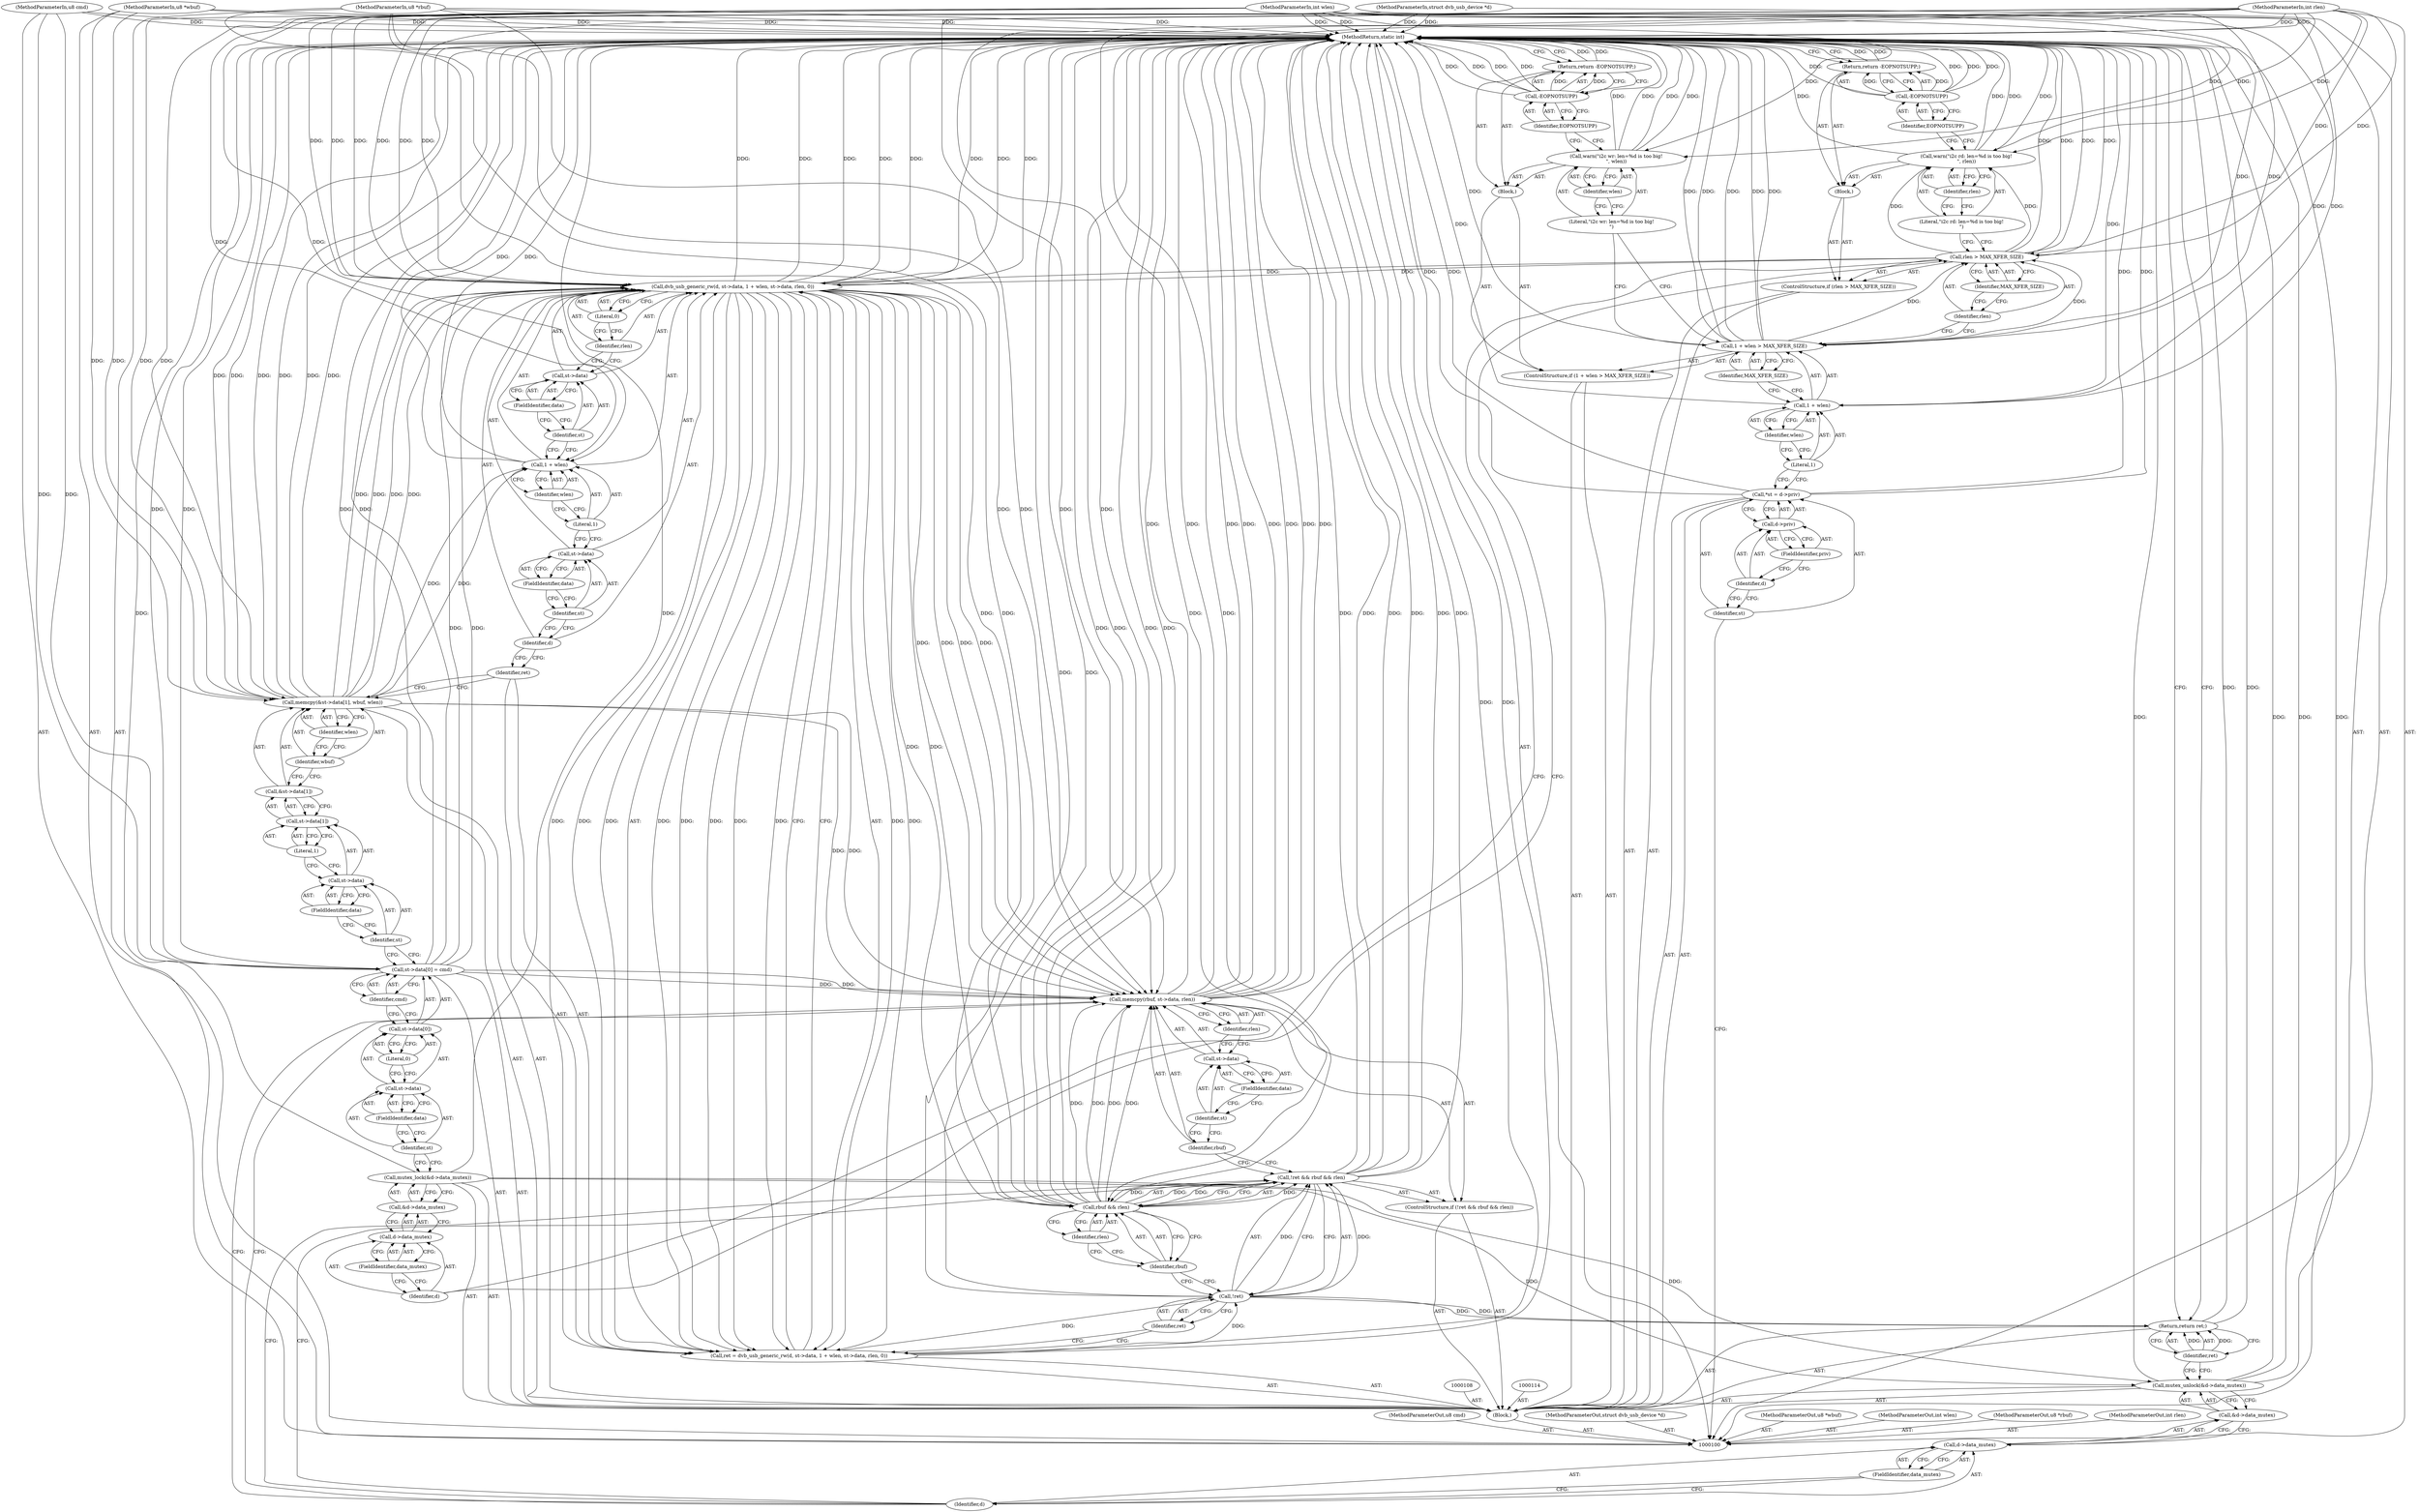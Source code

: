 digraph "0_linux_3f190e3aec212fc8c61e202c51400afa7384d4bc" {
"1000195" [label="(MethodReturn,static int)"];
"1000101" [label="(MethodParameterIn,struct dvb_usb_device *d)"];
"1000276" [label="(MethodParameterOut,struct dvb_usb_device *d)"];
"1000128" [label="(ControlStructure,if (rlen > MAX_XFER_SIZE))"];
"1000131" [label="(Identifier,MAX_XFER_SIZE)"];
"1000132" [label="(Block,)"];
"1000129" [label="(Call,rlen > MAX_XFER_SIZE)"];
"1000130" [label="(Identifier,rlen)"];
"1000133" [label="(Call,warn(\"i2c rd: len=%d is too big!\n\", rlen))"];
"1000135" [label="(Identifier,rlen)"];
"1000134" [label="(Literal,\"i2c rd: len=%d is too big!\n\")"];
"1000138" [label="(Identifier,EOPNOTSUPP)"];
"1000136" [label="(Return,return -EOPNOTSUPP;)"];
"1000137" [label="(Call,-EOPNOTSUPP)"];
"1000140" [label="(Call,&d->data_mutex)"];
"1000141" [label="(Call,d->data_mutex)"];
"1000142" [label="(Identifier,d)"];
"1000143" [label="(FieldIdentifier,data_mutex)"];
"1000139" [label="(Call,mutex_lock(&d->data_mutex))"];
"1000149" [label="(Literal,0)"];
"1000150" [label="(Identifier,cmd)"];
"1000144" [label="(Call,st->data[0] = cmd)"];
"1000145" [label="(Call,st->data[0])"];
"1000146" [label="(Call,st->data)"];
"1000147" [label="(Identifier,st)"];
"1000148" [label="(FieldIdentifier,data)"];
"1000153" [label="(Call,st->data[1])"];
"1000154" [label="(Call,st->data)"];
"1000155" [label="(Identifier,st)"];
"1000156" [label="(FieldIdentifier,data)"];
"1000157" [label="(Literal,1)"];
"1000151" [label="(Call,memcpy(&st->data[1], wbuf, wlen))"];
"1000158" [label="(Identifier,wbuf)"];
"1000159" [label="(Identifier,wlen)"];
"1000152" [label="(Call,&st->data[1])"];
"1000103" [label="(MethodParameterIn,u8 *wbuf)"];
"1000278" [label="(MethodParameterOut,u8 *wbuf)"];
"1000104" [label="(MethodParameterIn,int wlen)"];
"1000279" [label="(MethodParameterOut,int wlen)"];
"1000105" [label="(MethodParameterIn,u8 *rbuf)"];
"1000280" [label="(MethodParameterOut,u8 *rbuf)"];
"1000106" [label="(MethodParameterIn,int rlen)"];
"1000281" [label="(MethodParameterOut,int rlen)"];
"1000102" [label="(MethodParameterIn,u8 cmd)"];
"1000277" [label="(MethodParameterOut,u8 cmd)"];
"1000160" [label="(Call,ret = dvb_usb_generic_rw(d, st->data, 1 + wlen, st->data, rlen, 0))"];
"1000161" [label="(Identifier,ret)"];
"1000163" [label="(Identifier,d)"];
"1000164" [label="(Call,st->data)"];
"1000165" [label="(Identifier,st)"];
"1000166" [label="(FieldIdentifier,data)"];
"1000167" [label="(Call,1 + wlen)"];
"1000168" [label="(Literal,1)"];
"1000169" [label="(Identifier,wlen)"];
"1000170" [label="(Call,st->data)"];
"1000171" [label="(Identifier,st)"];
"1000172" [label="(FieldIdentifier,data)"];
"1000173" [label="(Identifier,rlen)"];
"1000174" [label="(Literal,0)"];
"1000162" [label="(Call,dvb_usb_generic_rw(d, st->data, 1 + wlen, st->data, rlen, 0))"];
"1000175" [label="(ControlStructure,if (!ret && rbuf && rlen))"];
"1000179" [label="(Call,rbuf && rlen)"];
"1000180" [label="(Identifier,rbuf)"];
"1000181" [label="(Identifier,rlen)"];
"1000176" [label="(Call,!ret && rbuf && rlen)"];
"1000177" [label="(Call,!ret)"];
"1000178" [label="(Identifier,ret)"];
"1000184" [label="(Call,st->data)"];
"1000185" [label="(Identifier,st)"];
"1000186" [label="(FieldIdentifier,data)"];
"1000182" [label="(Call,memcpy(rbuf, st->data, rlen))"];
"1000187" [label="(Identifier,rlen)"];
"1000183" [label="(Identifier,rbuf)"];
"1000189" [label="(Call,&d->data_mutex)"];
"1000190" [label="(Call,d->data_mutex)"];
"1000191" [label="(Identifier,d)"];
"1000192" [label="(FieldIdentifier,data_mutex)"];
"1000188" [label="(Call,mutex_unlock(&d->data_mutex))"];
"1000193" [label="(Return,return ret;)"];
"1000194" [label="(Identifier,ret)"];
"1000107" [label="(Block,)"];
"1000109" [label="(Call,*st = d->priv)"];
"1000110" [label="(Identifier,st)"];
"1000111" [label="(Call,d->priv)"];
"1000112" [label="(Identifier,d)"];
"1000113" [label="(FieldIdentifier,priv)"];
"1000119" [label="(Identifier,wlen)"];
"1000120" [label="(Identifier,MAX_XFER_SIZE)"];
"1000115" [label="(ControlStructure,if (1 + wlen > MAX_XFER_SIZE))"];
"1000121" [label="(Block,)"];
"1000116" [label="(Call,1 + wlen > MAX_XFER_SIZE)"];
"1000117" [label="(Call,1 + wlen)"];
"1000118" [label="(Literal,1)"];
"1000122" [label="(Call,warn(\"i2c wr: len=%d is too big!\n\", wlen))"];
"1000124" [label="(Identifier,wlen)"];
"1000123" [label="(Literal,\"i2c wr: len=%d is too big!\n\")"];
"1000126" [label="(Call,-EOPNOTSUPP)"];
"1000127" [label="(Identifier,EOPNOTSUPP)"];
"1000125" [label="(Return,return -EOPNOTSUPP;)"];
"1000195" -> "1000100"  [label="AST: "];
"1000195" -> "1000125"  [label="CFG: "];
"1000195" -> "1000136"  [label="CFG: "];
"1000195" -> "1000193"  [label="CFG: "];
"1000136" -> "1000195"  [label="DDG: "];
"1000125" -> "1000195"  [label="DDG: "];
"1000182" -> "1000195"  [label="DDG: "];
"1000182" -> "1000195"  [label="DDG: "];
"1000182" -> "1000195"  [label="DDG: "];
"1000182" -> "1000195"  [label="DDG: "];
"1000151" -> "1000195"  [label="DDG: "];
"1000151" -> "1000195"  [label="DDG: "];
"1000151" -> "1000195"  [label="DDG: "];
"1000167" -> "1000195"  [label="DDG: "];
"1000105" -> "1000195"  [label="DDG: "];
"1000139" -> "1000195"  [label="DDG: "];
"1000179" -> "1000195"  [label="DDG: "];
"1000179" -> "1000195"  [label="DDG: "];
"1000176" -> "1000195"  [label="DDG: "];
"1000176" -> "1000195"  [label="DDG: "];
"1000176" -> "1000195"  [label="DDG: "];
"1000126" -> "1000195"  [label="DDG: "];
"1000126" -> "1000195"  [label="DDG: "];
"1000137" -> "1000195"  [label="DDG: "];
"1000137" -> "1000195"  [label="DDG: "];
"1000117" -> "1000195"  [label="DDG: "];
"1000116" -> "1000195"  [label="DDG: "];
"1000116" -> "1000195"  [label="DDG: "];
"1000116" -> "1000195"  [label="DDG: "];
"1000188" -> "1000195"  [label="DDG: "];
"1000188" -> "1000195"  [label="DDG: "];
"1000177" -> "1000195"  [label="DDG: "];
"1000162" -> "1000195"  [label="DDG: "];
"1000162" -> "1000195"  [label="DDG: "];
"1000162" -> "1000195"  [label="DDG: "];
"1000162" -> "1000195"  [label="DDG: "];
"1000104" -> "1000195"  [label="DDG: "];
"1000129" -> "1000195"  [label="DDG: "];
"1000129" -> "1000195"  [label="DDG: "];
"1000103" -> "1000195"  [label="DDG: "];
"1000133" -> "1000195"  [label="DDG: "];
"1000133" -> "1000195"  [label="DDG: "];
"1000102" -> "1000195"  [label="DDG: "];
"1000101" -> "1000195"  [label="DDG: "];
"1000109" -> "1000195"  [label="DDG: "];
"1000109" -> "1000195"  [label="DDG: "];
"1000122" -> "1000195"  [label="DDG: "];
"1000122" -> "1000195"  [label="DDG: "];
"1000144" -> "1000195"  [label="DDG: "];
"1000144" -> "1000195"  [label="DDG: "];
"1000160" -> "1000195"  [label="DDG: "];
"1000106" -> "1000195"  [label="DDG: "];
"1000193" -> "1000195"  [label="DDG: "];
"1000101" -> "1000100"  [label="AST: "];
"1000101" -> "1000195"  [label="DDG: "];
"1000101" -> "1000162"  [label="DDG: "];
"1000276" -> "1000100"  [label="AST: "];
"1000128" -> "1000107"  [label="AST: "];
"1000129" -> "1000128"  [label="AST: "];
"1000132" -> "1000128"  [label="AST: "];
"1000131" -> "1000129"  [label="AST: "];
"1000131" -> "1000130"  [label="CFG: "];
"1000129" -> "1000131"  [label="CFG: "];
"1000132" -> "1000128"  [label="AST: "];
"1000133" -> "1000132"  [label="AST: "];
"1000136" -> "1000132"  [label="AST: "];
"1000129" -> "1000128"  [label="AST: "];
"1000129" -> "1000131"  [label="CFG: "];
"1000130" -> "1000129"  [label="AST: "];
"1000131" -> "1000129"  [label="AST: "];
"1000134" -> "1000129"  [label="CFG: "];
"1000142" -> "1000129"  [label="CFG: "];
"1000129" -> "1000195"  [label="DDG: "];
"1000129" -> "1000195"  [label="DDG: "];
"1000106" -> "1000129"  [label="DDG: "];
"1000116" -> "1000129"  [label="DDG: "];
"1000129" -> "1000133"  [label="DDG: "];
"1000129" -> "1000162"  [label="DDG: "];
"1000130" -> "1000129"  [label="AST: "];
"1000130" -> "1000116"  [label="CFG: "];
"1000131" -> "1000130"  [label="CFG: "];
"1000133" -> "1000132"  [label="AST: "];
"1000133" -> "1000135"  [label="CFG: "];
"1000134" -> "1000133"  [label="AST: "];
"1000135" -> "1000133"  [label="AST: "];
"1000138" -> "1000133"  [label="CFG: "];
"1000133" -> "1000195"  [label="DDG: "];
"1000133" -> "1000195"  [label="DDG: "];
"1000129" -> "1000133"  [label="DDG: "];
"1000106" -> "1000133"  [label="DDG: "];
"1000135" -> "1000133"  [label="AST: "];
"1000135" -> "1000134"  [label="CFG: "];
"1000133" -> "1000135"  [label="CFG: "];
"1000134" -> "1000133"  [label="AST: "];
"1000134" -> "1000129"  [label="CFG: "];
"1000135" -> "1000134"  [label="CFG: "];
"1000138" -> "1000137"  [label="AST: "];
"1000138" -> "1000133"  [label="CFG: "];
"1000137" -> "1000138"  [label="CFG: "];
"1000136" -> "1000132"  [label="AST: "];
"1000136" -> "1000137"  [label="CFG: "];
"1000137" -> "1000136"  [label="AST: "];
"1000195" -> "1000136"  [label="CFG: "];
"1000136" -> "1000195"  [label="DDG: "];
"1000137" -> "1000136"  [label="DDG: "];
"1000137" -> "1000136"  [label="AST: "];
"1000137" -> "1000138"  [label="CFG: "];
"1000138" -> "1000137"  [label="AST: "];
"1000136" -> "1000137"  [label="CFG: "];
"1000137" -> "1000195"  [label="DDG: "];
"1000137" -> "1000195"  [label="DDG: "];
"1000137" -> "1000136"  [label="DDG: "];
"1000140" -> "1000139"  [label="AST: "];
"1000140" -> "1000141"  [label="CFG: "];
"1000141" -> "1000140"  [label="AST: "];
"1000139" -> "1000140"  [label="CFG: "];
"1000141" -> "1000140"  [label="AST: "];
"1000141" -> "1000143"  [label="CFG: "];
"1000142" -> "1000141"  [label="AST: "];
"1000143" -> "1000141"  [label="AST: "];
"1000140" -> "1000141"  [label="CFG: "];
"1000142" -> "1000141"  [label="AST: "];
"1000142" -> "1000129"  [label="CFG: "];
"1000143" -> "1000142"  [label="CFG: "];
"1000143" -> "1000141"  [label="AST: "];
"1000143" -> "1000142"  [label="CFG: "];
"1000141" -> "1000143"  [label="CFG: "];
"1000139" -> "1000107"  [label="AST: "];
"1000139" -> "1000140"  [label="CFG: "];
"1000140" -> "1000139"  [label="AST: "];
"1000147" -> "1000139"  [label="CFG: "];
"1000139" -> "1000195"  [label="DDG: "];
"1000139" -> "1000188"  [label="DDG: "];
"1000149" -> "1000145"  [label="AST: "];
"1000149" -> "1000146"  [label="CFG: "];
"1000145" -> "1000149"  [label="CFG: "];
"1000150" -> "1000144"  [label="AST: "];
"1000150" -> "1000145"  [label="CFG: "];
"1000144" -> "1000150"  [label="CFG: "];
"1000144" -> "1000107"  [label="AST: "];
"1000144" -> "1000150"  [label="CFG: "];
"1000145" -> "1000144"  [label="AST: "];
"1000150" -> "1000144"  [label="AST: "];
"1000155" -> "1000144"  [label="CFG: "];
"1000144" -> "1000195"  [label="DDG: "];
"1000144" -> "1000195"  [label="DDG: "];
"1000102" -> "1000144"  [label="DDG: "];
"1000144" -> "1000162"  [label="DDG: "];
"1000144" -> "1000182"  [label="DDG: "];
"1000145" -> "1000144"  [label="AST: "];
"1000145" -> "1000149"  [label="CFG: "];
"1000146" -> "1000145"  [label="AST: "];
"1000149" -> "1000145"  [label="AST: "];
"1000150" -> "1000145"  [label="CFG: "];
"1000146" -> "1000145"  [label="AST: "];
"1000146" -> "1000148"  [label="CFG: "];
"1000147" -> "1000146"  [label="AST: "];
"1000148" -> "1000146"  [label="AST: "];
"1000149" -> "1000146"  [label="CFG: "];
"1000147" -> "1000146"  [label="AST: "];
"1000147" -> "1000139"  [label="CFG: "];
"1000148" -> "1000147"  [label="CFG: "];
"1000148" -> "1000146"  [label="AST: "];
"1000148" -> "1000147"  [label="CFG: "];
"1000146" -> "1000148"  [label="CFG: "];
"1000153" -> "1000152"  [label="AST: "];
"1000153" -> "1000157"  [label="CFG: "];
"1000154" -> "1000153"  [label="AST: "];
"1000157" -> "1000153"  [label="AST: "];
"1000152" -> "1000153"  [label="CFG: "];
"1000154" -> "1000153"  [label="AST: "];
"1000154" -> "1000156"  [label="CFG: "];
"1000155" -> "1000154"  [label="AST: "];
"1000156" -> "1000154"  [label="AST: "];
"1000157" -> "1000154"  [label="CFG: "];
"1000155" -> "1000154"  [label="AST: "];
"1000155" -> "1000144"  [label="CFG: "];
"1000156" -> "1000155"  [label="CFG: "];
"1000156" -> "1000154"  [label="AST: "];
"1000156" -> "1000155"  [label="CFG: "];
"1000154" -> "1000156"  [label="CFG: "];
"1000157" -> "1000153"  [label="AST: "];
"1000157" -> "1000154"  [label="CFG: "];
"1000153" -> "1000157"  [label="CFG: "];
"1000151" -> "1000107"  [label="AST: "];
"1000151" -> "1000159"  [label="CFG: "];
"1000152" -> "1000151"  [label="AST: "];
"1000158" -> "1000151"  [label="AST: "];
"1000159" -> "1000151"  [label="AST: "];
"1000161" -> "1000151"  [label="CFG: "];
"1000151" -> "1000195"  [label="DDG: "];
"1000151" -> "1000195"  [label="DDG: "];
"1000151" -> "1000195"  [label="DDG: "];
"1000103" -> "1000151"  [label="DDG: "];
"1000104" -> "1000151"  [label="DDG: "];
"1000151" -> "1000162"  [label="DDG: "];
"1000151" -> "1000162"  [label="DDG: "];
"1000151" -> "1000167"  [label="DDG: "];
"1000151" -> "1000182"  [label="DDG: "];
"1000158" -> "1000151"  [label="AST: "];
"1000158" -> "1000152"  [label="CFG: "];
"1000159" -> "1000158"  [label="CFG: "];
"1000159" -> "1000151"  [label="AST: "];
"1000159" -> "1000158"  [label="CFG: "];
"1000151" -> "1000159"  [label="CFG: "];
"1000152" -> "1000151"  [label="AST: "];
"1000152" -> "1000153"  [label="CFG: "];
"1000153" -> "1000152"  [label="AST: "];
"1000158" -> "1000152"  [label="CFG: "];
"1000103" -> "1000100"  [label="AST: "];
"1000103" -> "1000195"  [label="DDG: "];
"1000103" -> "1000151"  [label="DDG: "];
"1000278" -> "1000100"  [label="AST: "];
"1000104" -> "1000100"  [label="AST: "];
"1000104" -> "1000195"  [label="DDG: "];
"1000104" -> "1000116"  [label="DDG: "];
"1000104" -> "1000117"  [label="DDG: "];
"1000104" -> "1000122"  [label="DDG: "];
"1000104" -> "1000151"  [label="DDG: "];
"1000104" -> "1000162"  [label="DDG: "];
"1000104" -> "1000167"  [label="DDG: "];
"1000279" -> "1000100"  [label="AST: "];
"1000105" -> "1000100"  [label="AST: "];
"1000105" -> "1000195"  [label="DDG: "];
"1000105" -> "1000179"  [label="DDG: "];
"1000105" -> "1000182"  [label="DDG: "];
"1000280" -> "1000100"  [label="AST: "];
"1000106" -> "1000100"  [label="AST: "];
"1000106" -> "1000195"  [label="DDG: "];
"1000106" -> "1000129"  [label="DDG: "];
"1000106" -> "1000133"  [label="DDG: "];
"1000106" -> "1000162"  [label="DDG: "];
"1000106" -> "1000179"  [label="DDG: "];
"1000106" -> "1000182"  [label="DDG: "];
"1000281" -> "1000100"  [label="AST: "];
"1000102" -> "1000100"  [label="AST: "];
"1000102" -> "1000195"  [label="DDG: "];
"1000102" -> "1000144"  [label="DDG: "];
"1000277" -> "1000100"  [label="AST: "];
"1000160" -> "1000107"  [label="AST: "];
"1000160" -> "1000162"  [label="CFG: "];
"1000161" -> "1000160"  [label="AST: "];
"1000162" -> "1000160"  [label="AST: "];
"1000178" -> "1000160"  [label="CFG: "];
"1000160" -> "1000195"  [label="DDG: "];
"1000162" -> "1000160"  [label="DDG: "];
"1000162" -> "1000160"  [label="DDG: "];
"1000162" -> "1000160"  [label="DDG: "];
"1000162" -> "1000160"  [label="DDG: "];
"1000162" -> "1000160"  [label="DDG: "];
"1000160" -> "1000177"  [label="DDG: "];
"1000161" -> "1000160"  [label="AST: "];
"1000161" -> "1000151"  [label="CFG: "];
"1000163" -> "1000161"  [label="CFG: "];
"1000163" -> "1000162"  [label="AST: "];
"1000163" -> "1000161"  [label="CFG: "];
"1000165" -> "1000163"  [label="CFG: "];
"1000164" -> "1000162"  [label="AST: "];
"1000164" -> "1000166"  [label="CFG: "];
"1000165" -> "1000164"  [label="AST: "];
"1000166" -> "1000164"  [label="AST: "];
"1000168" -> "1000164"  [label="CFG: "];
"1000165" -> "1000164"  [label="AST: "];
"1000165" -> "1000163"  [label="CFG: "];
"1000166" -> "1000165"  [label="CFG: "];
"1000166" -> "1000164"  [label="AST: "];
"1000166" -> "1000165"  [label="CFG: "];
"1000164" -> "1000166"  [label="CFG: "];
"1000167" -> "1000162"  [label="AST: "];
"1000167" -> "1000169"  [label="CFG: "];
"1000168" -> "1000167"  [label="AST: "];
"1000169" -> "1000167"  [label="AST: "];
"1000171" -> "1000167"  [label="CFG: "];
"1000167" -> "1000195"  [label="DDG: "];
"1000151" -> "1000167"  [label="DDG: "];
"1000104" -> "1000167"  [label="DDG: "];
"1000168" -> "1000167"  [label="AST: "];
"1000168" -> "1000164"  [label="CFG: "];
"1000169" -> "1000168"  [label="CFG: "];
"1000169" -> "1000167"  [label="AST: "];
"1000169" -> "1000168"  [label="CFG: "];
"1000167" -> "1000169"  [label="CFG: "];
"1000170" -> "1000162"  [label="AST: "];
"1000170" -> "1000172"  [label="CFG: "];
"1000171" -> "1000170"  [label="AST: "];
"1000172" -> "1000170"  [label="AST: "];
"1000173" -> "1000170"  [label="CFG: "];
"1000171" -> "1000170"  [label="AST: "];
"1000171" -> "1000167"  [label="CFG: "];
"1000172" -> "1000171"  [label="CFG: "];
"1000172" -> "1000170"  [label="AST: "];
"1000172" -> "1000171"  [label="CFG: "];
"1000170" -> "1000172"  [label="CFG: "];
"1000173" -> "1000162"  [label="AST: "];
"1000173" -> "1000170"  [label="CFG: "];
"1000174" -> "1000173"  [label="CFG: "];
"1000174" -> "1000162"  [label="AST: "];
"1000174" -> "1000173"  [label="CFG: "];
"1000162" -> "1000174"  [label="CFG: "];
"1000162" -> "1000160"  [label="AST: "];
"1000162" -> "1000174"  [label="CFG: "];
"1000163" -> "1000162"  [label="AST: "];
"1000164" -> "1000162"  [label="AST: "];
"1000167" -> "1000162"  [label="AST: "];
"1000170" -> "1000162"  [label="AST: "];
"1000173" -> "1000162"  [label="AST: "];
"1000174" -> "1000162"  [label="AST: "];
"1000160" -> "1000162"  [label="CFG: "];
"1000162" -> "1000195"  [label="DDG: "];
"1000162" -> "1000195"  [label="DDG: "];
"1000162" -> "1000195"  [label="DDG: "];
"1000162" -> "1000195"  [label="DDG: "];
"1000162" -> "1000160"  [label="DDG: "];
"1000162" -> "1000160"  [label="DDG: "];
"1000162" -> "1000160"  [label="DDG: "];
"1000162" -> "1000160"  [label="DDG: "];
"1000162" -> "1000160"  [label="DDG: "];
"1000101" -> "1000162"  [label="DDG: "];
"1000151" -> "1000162"  [label="DDG: "];
"1000151" -> "1000162"  [label="DDG: "];
"1000144" -> "1000162"  [label="DDG: "];
"1000104" -> "1000162"  [label="DDG: "];
"1000129" -> "1000162"  [label="DDG: "];
"1000106" -> "1000162"  [label="DDG: "];
"1000162" -> "1000179"  [label="DDG: "];
"1000162" -> "1000182"  [label="DDG: "];
"1000162" -> "1000182"  [label="DDG: "];
"1000175" -> "1000107"  [label="AST: "];
"1000176" -> "1000175"  [label="AST: "];
"1000182" -> "1000175"  [label="AST: "];
"1000179" -> "1000176"  [label="AST: "];
"1000179" -> "1000180"  [label="CFG: "];
"1000179" -> "1000181"  [label="CFG: "];
"1000180" -> "1000179"  [label="AST: "];
"1000181" -> "1000179"  [label="AST: "];
"1000176" -> "1000179"  [label="CFG: "];
"1000179" -> "1000195"  [label="DDG: "];
"1000179" -> "1000195"  [label="DDG: "];
"1000179" -> "1000176"  [label="DDG: "];
"1000179" -> "1000176"  [label="DDG: "];
"1000105" -> "1000179"  [label="DDG: "];
"1000162" -> "1000179"  [label="DDG: "];
"1000106" -> "1000179"  [label="DDG: "];
"1000179" -> "1000182"  [label="DDG: "];
"1000179" -> "1000182"  [label="DDG: "];
"1000180" -> "1000179"  [label="AST: "];
"1000180" -> "1000177"  [label="CFG: "];
"1000181" -> "1000180"  [label="CFG: "];
"1000179" -> "1000180"  [label="CFG: "];
"1000181" -> "1000179"  [label="AST: "];
"1000181" -> "1000180"  [label="CFG: "];
"1000179" -> "1000181"  [label="CFG: "];
"1000176" -> "1000175"  [label="AST: "];
"1000176" -> "1000177"  [label="CFG: "];
"1000176" -> "1000179"  [label="CFG: "];
"1000177" -> "1000176"  [label="AST: "];
"1000179" -> "1000176"  [label="AST: "];
"1000183" -> "1000176"  [label="CFG: "];
"1000191" -> "1000176"  [label="CFG: "];
"1000176" -> "1000195"  [label="DDG: "];
"1000176" -> "1000195"  [label="DDG: "];
"1000176" -> "1000195"  [label="DDG: "];
"1000177" -> "1000176"  [label="DDG: "];
"1000179" -> "1000176"  [label="DDG: "];
"1000179" -> "1000176"  [label="DDG: "];
"1000177" -> "1000176"  [label="AST: "];
"1000177" -> "1000178"  [label="CFG: "];
"1000178" -> "1000177"  [label="AST: "];
"1000180" -> "1000177"  [label="CFG: "];
"1000176" -> "1000177"  [label="CFG: "];
"1000177" -> "1000195"  [label="DDG: "];
"1000177" -> "1000176"  [label="DDG: "];
"1000160" -> "1000177"  [label="DDG: "];
"1000177" -> "1000193"  [label="DDG: "];
"1000178" -> "1000177"  [label="AST: "];
"1000178" -> "1000160"  [label="CFG: "];
"1000177" -> "1000178"  [label="CFG: "];
"1000184" -> "1000182"  [label="AST: "];
"1000184" -> "1000186"  [label="CFG: "];
"1000185" -> "1000184"  [label="AST: "];
"1000186" -> "1000184"  [label="AST: "];
"1000187" -> "1000184"  [label="CFG: "];
"1000185" -> "1000184"  [label="AST: "];
"1000185" -> "1000183"  [label="CFG: "];
"1000186" -> "1000185"  [label="CFG: "];
"1000186" -> "1000184"  [label="AST: "];
"1000186" -> "1000185"  [label="CFG: "];
"1000184" -> "1000186"  [label="CFG: "];
"1000182" -> "1000175"  [label="AST: "];
"1000182" -> "1000187"  [label="CFG: "];
"1000183" -> "1000182"  [label="AST: "];
"1000184" -> "1000182"  [label="AST: "];
"1000187" -> "1000182"  [label="AST: "];
"1000191" -> "1000182"  [label="CFG: "];
"1000182" -> "1000195"  [label="DDG: "];
"1000182" -> "1000195"  [label="DDG: "];
"1000182" -> "1000195"  [label="DDG: "];
"1000182" -> "1000195"  [label="DDG: "];
"1000179" -> "1000182"  [label="DDG: "];
"1000179" -> "1000182"  [label="DDG: "];
"1000105" -> "1000182"  [label="DDG: "];
"1000162" -> "1000182"  [label="DDG: "];
"1000162" -> "1000182"  [label="DDG: "];
"1000151" -> "1000182"  [label="DDG: "];
"1000144" -> "1000182"  [label="DDG: "];
"1000106" -> "1000182"  [label="DDG: "];
"1000187" -> "1000182"  [label="AST: "];
"1000187" -> "1000184"  [label="CFG: "];
"1000182" -> "1000187"  [label="CFG: "];
"1000183" -> "1000182"  [label="AST: "];
"1000183" -> "1000176"  [label="CFG: "];
"1000185" -> "1000183"  [label="CFG: "];
"1000189" -> "1000188"  [label="AST: "];
"1000189" -> "1000190"  [label="CFG: "];
"1000190" -> "1000189"  [label="AST: "];
"1000188" -> "1000189"  [label="CFG: "];
"1000190" -> "1000189"  [label="AST: "];
"1000190" -> "1000192"  [label="CFG: "];
"1000191" -> "1000190"  [label="AST: "];
"1000192" -> "1000190"  [label="AST: "];
"1000189" -> "1000190"  [label="CFG: "];
"1000191" -> "1000190"  [label="AST: "];
"1000191" -> "1000182"  [label="CFG: "];
"1000191" -> "1000176"  [label="CFG: "];
"1000192" -> "1000191"  [label="CFG: "];
"1000192" -> "1000190"  [label="AST: "];
"1000192" -> "1000191"  [label="CFG: "];
"1000190" -> "1000192"  [label="CFG: "];
"1000188" -> "1000107"  [label="AST: "];
"1000188" -> "1000189"  [label="CFG: "];
"1000189" -> "1000188"  [label="AST: "];
"1000194" -> "1000188"  [label="CFG: "];
"1000188" -> "1000195"  [label="DDG: "];
"1000188" -> "1000195"  [label="DDG: "];
"1000139" -> "1000188"  [label="DDG: "];
"1000193" -> "1000107"  [label="AST: "];
"1000193" -> "1000194"  [label="CFG: "];
"1000194" -> "1000193"  [label="AST: "];
"1000195" -> "1000193"  [label="CFG: "];
"1000193" -> "1000195"  [label="DDG: "];
"1000194" -> "1000193"  [label="DDG: "];
"1000177" -> "1000193"  [label="DDG: "];
"1000194" -> "1000193"  [label="AST: "];
"1000194" -> "1000188"  [label="CFG: "];
"1000193" -> "1000194"  [label="CFG: "];
"1000194" -> "1000193"  [label="DDG: "];
"1000107" -> "1000100"  [label="AST: "];
"1000108" -> "1000107"  [label="AST: "];
"1000109" -> "1000107"  [label="AST: "];
"1000114" -> "1000107"  [label="AST: "];
"1000115" -> "1000107"  [label="AST: "];
"1000128" -> "1000107"  [label="AST: "];
"1000139" -> "1000107"  [label="AST: "];
"1000144" -> "1000107"  [label="AST: "];
"1000151" -> "1000107"  [label="AST: "];
"1000160" -> "1000107"  [label="AST: "];
"1000175" -> "1000107"  [label="AST: "];
"1000188" -> "1000107"  [label="AST: "];
"1000193" -> "1000107"  [label="AST: "];
"1000109" -> "1000107"  [label="AST: "];
"1000109" -> "1000111"  [label="CFG: "];
"1000110" -> "1000109"  [label="AST: "];
"1000111" -> "1000109"  [label="AST: "];
"1000118" -> "1000109"  [label="CFG: "];
"1000109" -> "1000195"  [label="DDG: "];
"1000109" -> "1000195"  [label="DDG: "];
"1000110" -> "1000109"  [label="AST: "];
"1000110" -> "1000100"  [label="CFG: "];
"1000112" -> "1000110"  [label="CFG: "];
"1000111" -> "1000109"  [label="AST: "];
"1000111" -> "1000113"  [label="CFG: "];
"1000112" -> "1000111"  [label="AST: "];
"1000113" -> "1000111"  [label="AST: "];
"1000109" -> "1000111"  [label="CFG: "];
"1000112" -> "1000111"  [label="AST: "];
"1000112" -> "1000110"  [label="CFG: "];
"1000113" -> "1000112"  [label="CFG: "];
"1000113" -> "1000111"  [label="AST: "];
"1000113" -> "1000112"  [label="CFG: "];
"1000111" -> "1000113"  [label="CFG: "];
"1000119" -> "1000117"  [label="AST: "];
"1000119" -> "1000118"  [label="CFG: "];
"1000117" -> "1000119"  [label="CFG: "];
"1000120" -> "1000116"  [label="AST: "];
"1000120" -> "1000117"  [label="CFG: "];
"1000116" -> "1000120"  [label="CFG: "];
"1000115" -> "1000107"  [label="AST: "];
"1000116" -> "1000115"  [label="AST: "];
"1000121" -> "1000115"  [label="AST: "];
"1000121" -> "1000115"  [label="AST: "];
"1000122" -> "1000121"  [label="AST: "];
"1000125" -> "1000121"  [label="AST: "];
"1000116" -> "1000115"  [label="AST: "];
"1000116" -> "1000120"  [label="CFG: "];
"1000117" -> "1000116"  [label="AST: "];
"1000120" -> "1000116"  [label="AST: "];
"1000123" -> "1000116"  [label="CFG: "];
"1000130" -> "1000116"  [label="CFG: "];
"1000116" -> "1000195"  [label="DDG: "];
"1000116" -> "1000195"  [label="DDG: "];
"1000116" -> "1000195"  [label="DDG: "];
"1000104" -> "1000116"  [label="DDG: "];
"1000116" -> "1000129"  [label="DDG: "];
"1000117" -> "1000116"  [label="AST: "];
"1000117" -> "1000119"  [label="CFG: "];
"1000118" -> "1000117"  [label="AST: "];
"1000119" -> "1000117"  [label="AST: "];
"1000120" -> "1000117"  [label="CFG: "];
"1000117" -> "1000195"  [label="DDG: "];
"1000104" -> "1000117"  [label="DDG: "];
"1000118" -> "1000117"  [label="AST: "];
"1000118" -> "1000109"  [label="CFG: "];
"1000119" -> "1000118"  [label="CFG: "];
"1000122" -> "1000121"  [label="AST: "];
"1000122" -> "1000124"  [label="CFG: "];
"1000123" -> "1000122"  [label="AST: "];
"1000124" -> "1000122"  [label="AST: "];
"1000127" -> "1000122"  [label="CFG: "];
"1000122" -> "1000195"  [label="DDG: "];
"1000122" -> "1000195"  [label="DDG: "];
"1000104" -> "1000122"  [label="DDG: "];
"1000124" -> "1000122"  [label="AST: "];
"1000124" -> "1000123"  [label="CFG: "];
"1000122" -> "1000124"  [label="CFG: "];
"1000123" -> "1000122"  [label="AST: "];
"1000123" -> "1000116"  [label="CFG: "];
"1000124" -> "1000123"  [label="CFG: "];
"1000126" -> "1000125"  [label="AST: "];
"1000126" -> "1000127"  [label="CFG: "];
"1000127" -> "1000126"  [label="AST: "];
"1000125" -> "1000126"  [label="CFG: "];
"1000126" -> "1000195"  [label="DDG: "];
"1000126" -> "1000195"  [label="DDG: "];
"1000126" -> "1000125"  [label="DDG: "];
"1000127" -> "1000126"  [label="AST: "];
"1000127" -> "1000122"  [label="CFG: "];
"1000126" -> "1000127"  [label="CFG: "];
"1000125" -> "1000121"  [label="AST: "];
"1000125" -> "1000126"  [label="CFG: "];
"1000126" -> "1000125"  [label="AST: "];
"1000195" -> "1000125"  [label="CFG: "];
"1000125" -> "1000195"  [label="DDG: "];
"1000126" -> "1000125"  [label="DDG: "];
}

